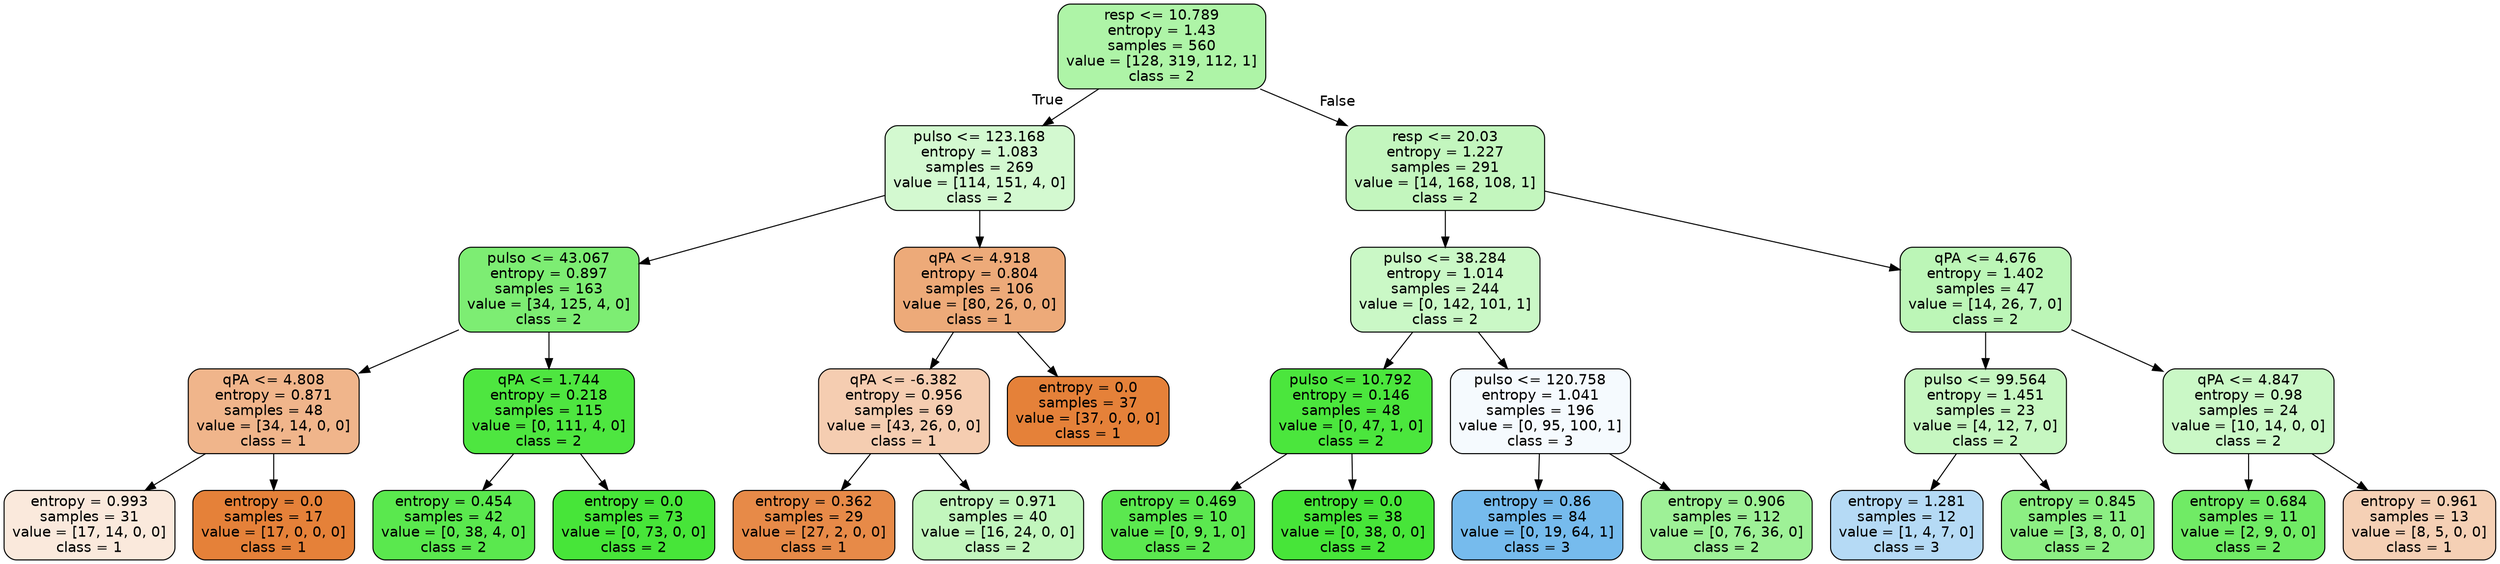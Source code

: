 digraph Tree {
node [shape=box, style="filled, rounded", color="black", fontname="helvetica"] ;
edge [fontname="helvetica"] ;
0 [label="resp <= 10.789\nentropy = 1.43\nsamples = 560\nvalue = [128, 319, 112, 1]\nclass = 2", fillcolor="#aef4a7"] ;
1 [label="pulso <= 123.168\nentropy = 1.083\nsamples = 269\nvalue = [114, 151, 4, 0]\nclass = 2", fillcolor="#d3f9d0"] ;
0 -> 1 [labeldistance=2.5, labelangle=45, headlabel="True"] ;
2 [label="pulso <= 43.067\nentropy = 0.897\nsamples = 163\nvalue = [34, 125, 4, 0]\nclass = 2", fillcolor="#7ded73"] ;
1 -> 2 ;
3 [label="qPA <= 4.808\nentropy = 0.871\nsamples = 48\nvalue = [34, 14, 0, 0]\nclass = 1", fillcolor="#f0b58b"] ;
2 -> 3 ;
4 [label="entropy = 0.993\nsamples = 31\nvalue = [17, 14, 0, 0]\nclass = 1", fillcolor="#fae9dc"] ;
3 -> 4 ;
5 [label="entropy = 0.0\nsamples = 17\nvalue = [17, 0, 0, 0]\nclass = 1", fillcolor="#e58139"] ;
3 -> 5 ;
6 [label="qPA <= 1.744\nentropy = 0.218\nsamples = 115\nvalue = [0, 111, 4, 0]\nclass = 2", fillcolor="#4ee640"] ;
2 -> 6 ;
7 [label="entropy = 0.454\nsamples = 42\nvalue = [0, 38, 4, 0]\nclass = 2", fillcolor="#5ae84e"] ;
6 -> 7 ;
8 [label="entropy = 0.0\nsamples = 73\nvalue = [0, 73, 0, 0]\nclass = 2", fillcolor="#47e539"] ;
6 -> 8 ;
9 [label="qPA <= 4.918\nentropy = 0.804\nsamples = 106\nvalue = [80, 26, 0, 0]\nclass = 1", fillcolor="#edaa79"] ;
1 -> 9 ;
10 [label="qPA <= -6.382\nentropy = 0.956\nsamples = 69\nvalue = [43, 26, 0, 0]\nclass = 1", fillcolor="#f5cdb1"] ;
9 -> 10 ;
11 [label="entropy = 0.362\nsamples = 29\nvalue = [27, 2, 0, 0]\nclass = 1", fillcolor="#e78a48"] ;
10 -> 11 ;
12 [label="entropy = 0.971\nsamples = 40\nvalue = [16, 24, 0, 0]\nclass = 2", fillcolor="#c2f6bd"] ;
10 -> 12 ;
13 [label="entropy = 0.0\nsamples = 37\nvalue = [37, 0, 0, 0]\nclass = 1", fillcolor="#e58139"] ;
9 -> 13 ;
14 [label="resp <= 20.03\nentropy = 1.227\nsamples = 291\nvalue = [14, 168, 108, 1]\nclass = 2", fillcolor="#c3f6be"] ;
0 -> 14 [labeldistance=2.5, labelangle=-45, headlabel="False"] ;
15 [label="pulso <= 38.284\nentropy = 1.014\nsamples = 244\nvalue = [0, 142, 101, 1]\nclass = 2", fillcolor="#caf8c6"] ;
14 -> 15 ;
16 [label="pulso <= 10.792\nentropy = 0.146\nsamples = 48\nvalue = [0, 47, 1, 0]\nclass = 2", fillcolor="#4be63d"] ;
15 -> 16 ;
17 [label="entropy = 0.469\nsamples = 10\nvalue = [0, 9, 1, 0]\nclass = 2", fillcolor="#5be84f"] ;
16 -> 17 ;
18 [label="entropy = 0.0\nsamples = 38\nvalue = [0, 38, 0, 0]\nclass = 2", fillcolor="#47e539"] ;
16 -> 18 ;
19 [label="pulso <= 120.758\nentropy = 1.041\nsamples = 196\nvalue = [0, 95, 100, 1]\nclass = 3", fillcolor="#f5fafe"] ;
15 -> 19 ;
20 [label="entropy = 0.86\nsamples = 84\nvalue = [0, 19, 64, 1]\nclass = 3", fillcolor="#76bbed"] ;
19 -> 20 ;
21 [label="entropy = 0.906\nsamples = 112\nvalue = [0, 76, 36, 0]\nclass = 2", fillcolor="#9ef197"] ;
19 -> 21 ;
22 [label="qPA <= 4.676\nentropy = 1.402\nsamples = 47\nvalue = [14, 26, 7, 0]\nclass = 2", fillcolor="#bcf6b7"] ;
14 -> 22 ;
23 [label="pulso <= 99.564\nentropy = 1.451\nsamples = 23\nvalue = [4, 12, 7, 0]\nclass = 2", fillcolor="#c6f7c1"] ;
22 -> 23 ;
24 [label="entropy = 1.281\nsamples = 12\nvalue = [1, 4, 7, 0]\nclass = 3", fillcolor="#b5daf5"] ;
23 -> 24 ;
25 [label="entropy = 0.845\nsamples = 11\nvalue = [3, 8, 0, 0]\nclass = 2", fillcolor="#8cef83"] ;
23 -> 25 ;
26 [label="qPA <= 4.847\nentropy = 0.98\nsamples = 24\nvalue = [10, 14, 0, 0]\nclass = 2", fillcolor="#caf8c6"] ;
22 -> 26 ;
27 [label="entropy = 0.684\nsamples = 11\nvalue = [2, 9, 0, 0]\nclass = 2", fillcolor="#70eb65"] ;
26 -> 27 ;
28 [label="entropy = 0.961\nsamples = 13\nvalue = [8, 5, 0, 0]\nclass = 1", fillcolor="#f5d0b5"] ;
26 -> 28 ;
}